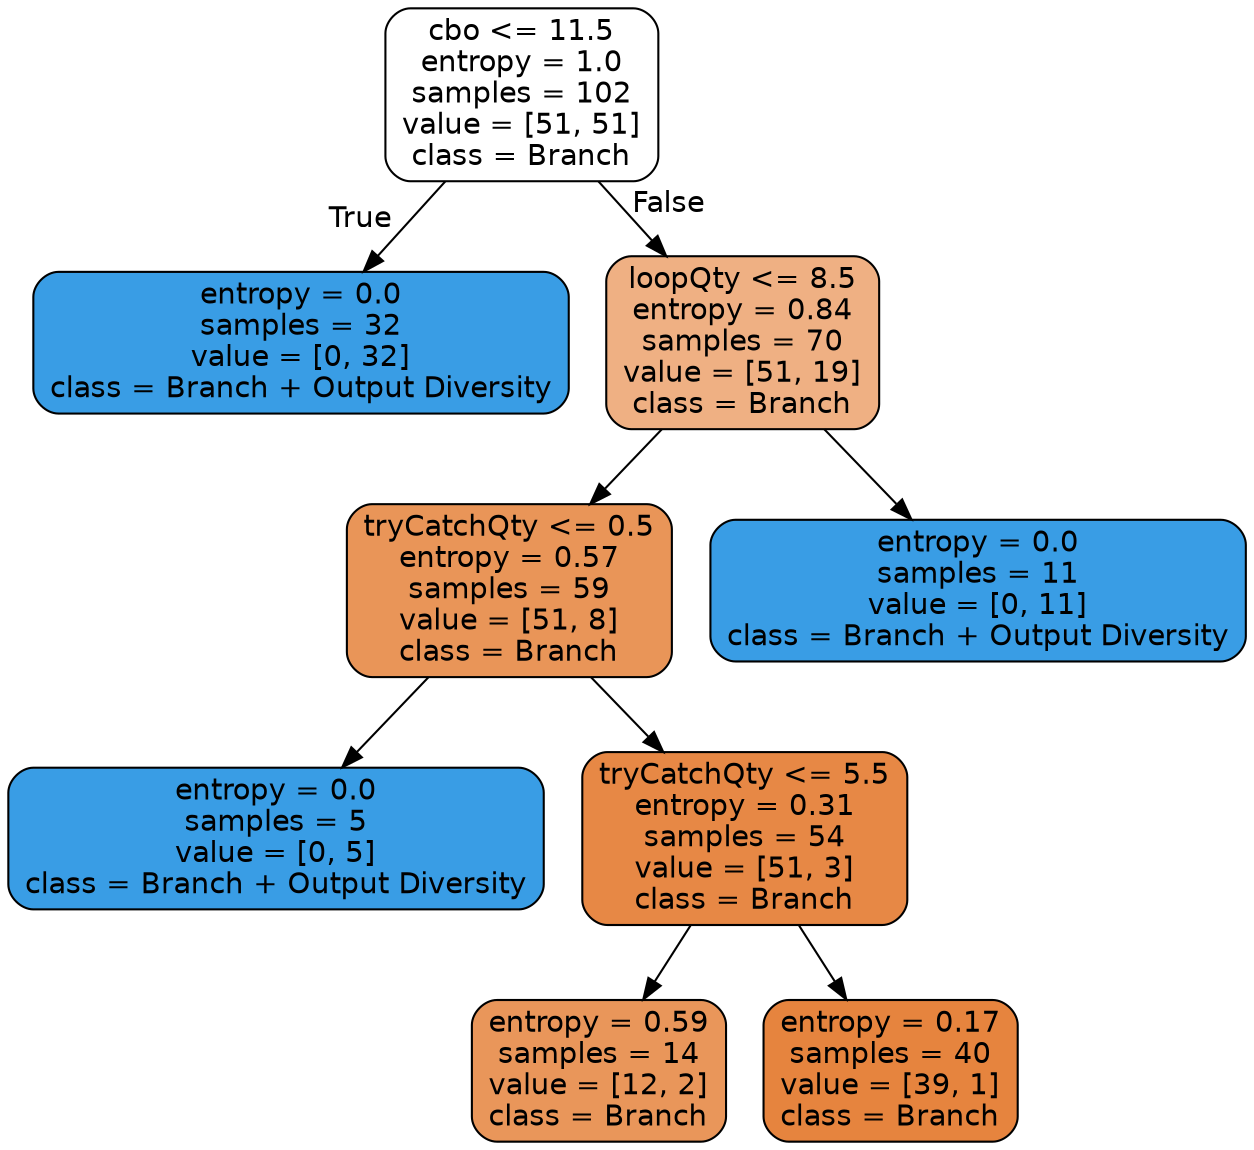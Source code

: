 digraph Tree {
node [shape=box, style="filled, rounded", color="black", fontname="helvetica"] ;
edge [fontname="helvetica"] ;
0 [label="cbo <= 11.5\nentropy = 1.0\nsamples = 102\nvalue = [51, 51]\nclass = Branch", fillcolor="#ffffff"] ;
1 [label="entropy = 0.0\nsamples = 32\nvalue = [0, 32]\nclass = Branch + Output Diversity", fillcolor="#399de5"] ;
0 -> 1 [labeldistance=2.5, labelangle=45, headlabel="True"] ;
2 [label="loopQty <= 8.5\nentropy = 0.84\nsamples = 70\nvalue = [51, 19]\nclass = Branch", fillcolor="#efb083"] ;
0 -> 2 [labeldistance=2.5, labelangle=-45, headlabel="False"] ;
3 [label="tryCatchQty <= 0.5\nentropy = 0.57\nsamples = 59\nvalue = [51, 8]\nclass = Branch", fillcolor="#e99558"] ;
2 -> 3 ;
4 [label="entropy = 0.0\nsamples = 5\nvalue = [0, 5]\nclass = Branch + Output Diversity", fillcolor="#399de5"] ;
3 -> 4 ;
5 [label="tryCatchQty <= 5.5\nentropy = 0.31\nsamples = 54\nvalue = [51, 3]\nclass = Branch", fillcolor="#e78845"] ;
3 -> 5 ;
6 [label="entropy = 0.59\nsamples = 14\nvalue = [12, 2]\nclass = Branch", fillcolor="#e9965a"] ;
5 -> 6 ;
7 [label="entropy = 0.17\nsamples = 40\nvalue = [39, 1]\nclass = Branch", fillcolor="#e6843e"] ;
5 -> 7 ;
8 [label="entropy = 0.0\nsamples = 11\nvalue = [0, 11]\nclass = Branch + Output Diversity", fillcolor="#399de5"] ;
2 -> 8 ;
}